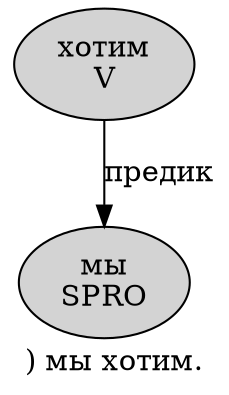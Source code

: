 digraph SENTENCE_571 {
	graph [label=") мы хотим."]
	node [style=filled]
		1 [label="мы
SPRO" color="" fillcolor=lightgray penwidth=1 shape=ellipse]
		2 [label="хотим
V" color="" fillcolor=lightgray penwidth=1 shape=ellipse]
			2 -> 1 [label="предик"]
}